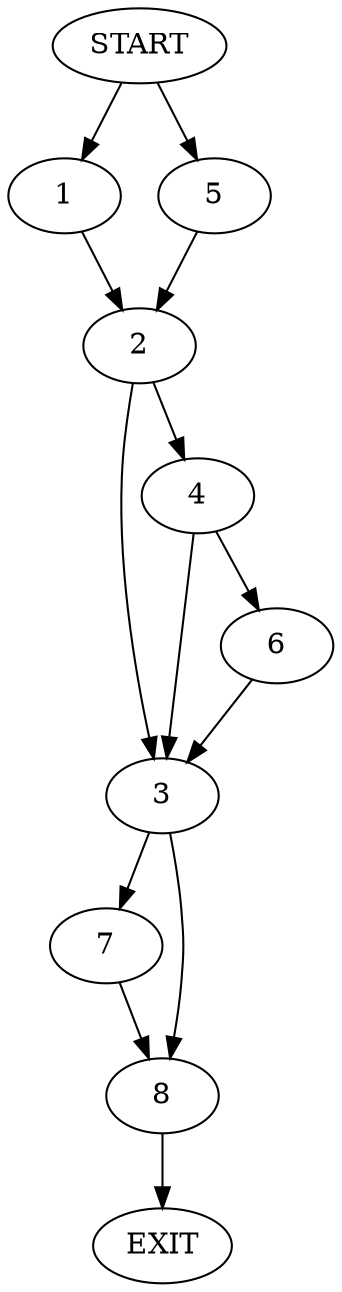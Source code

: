 digraph {
0 [label="START"]
9 [label="EXIT"]
0 -> 1
1 -> 2
2 -> 3
2 -> 4
0 -> 5
5 -> 2
4 -> 3
4 -> 6
3 -> 7
3 -> 8
6 -> 3
7 -> 8
8 -> 9
}
